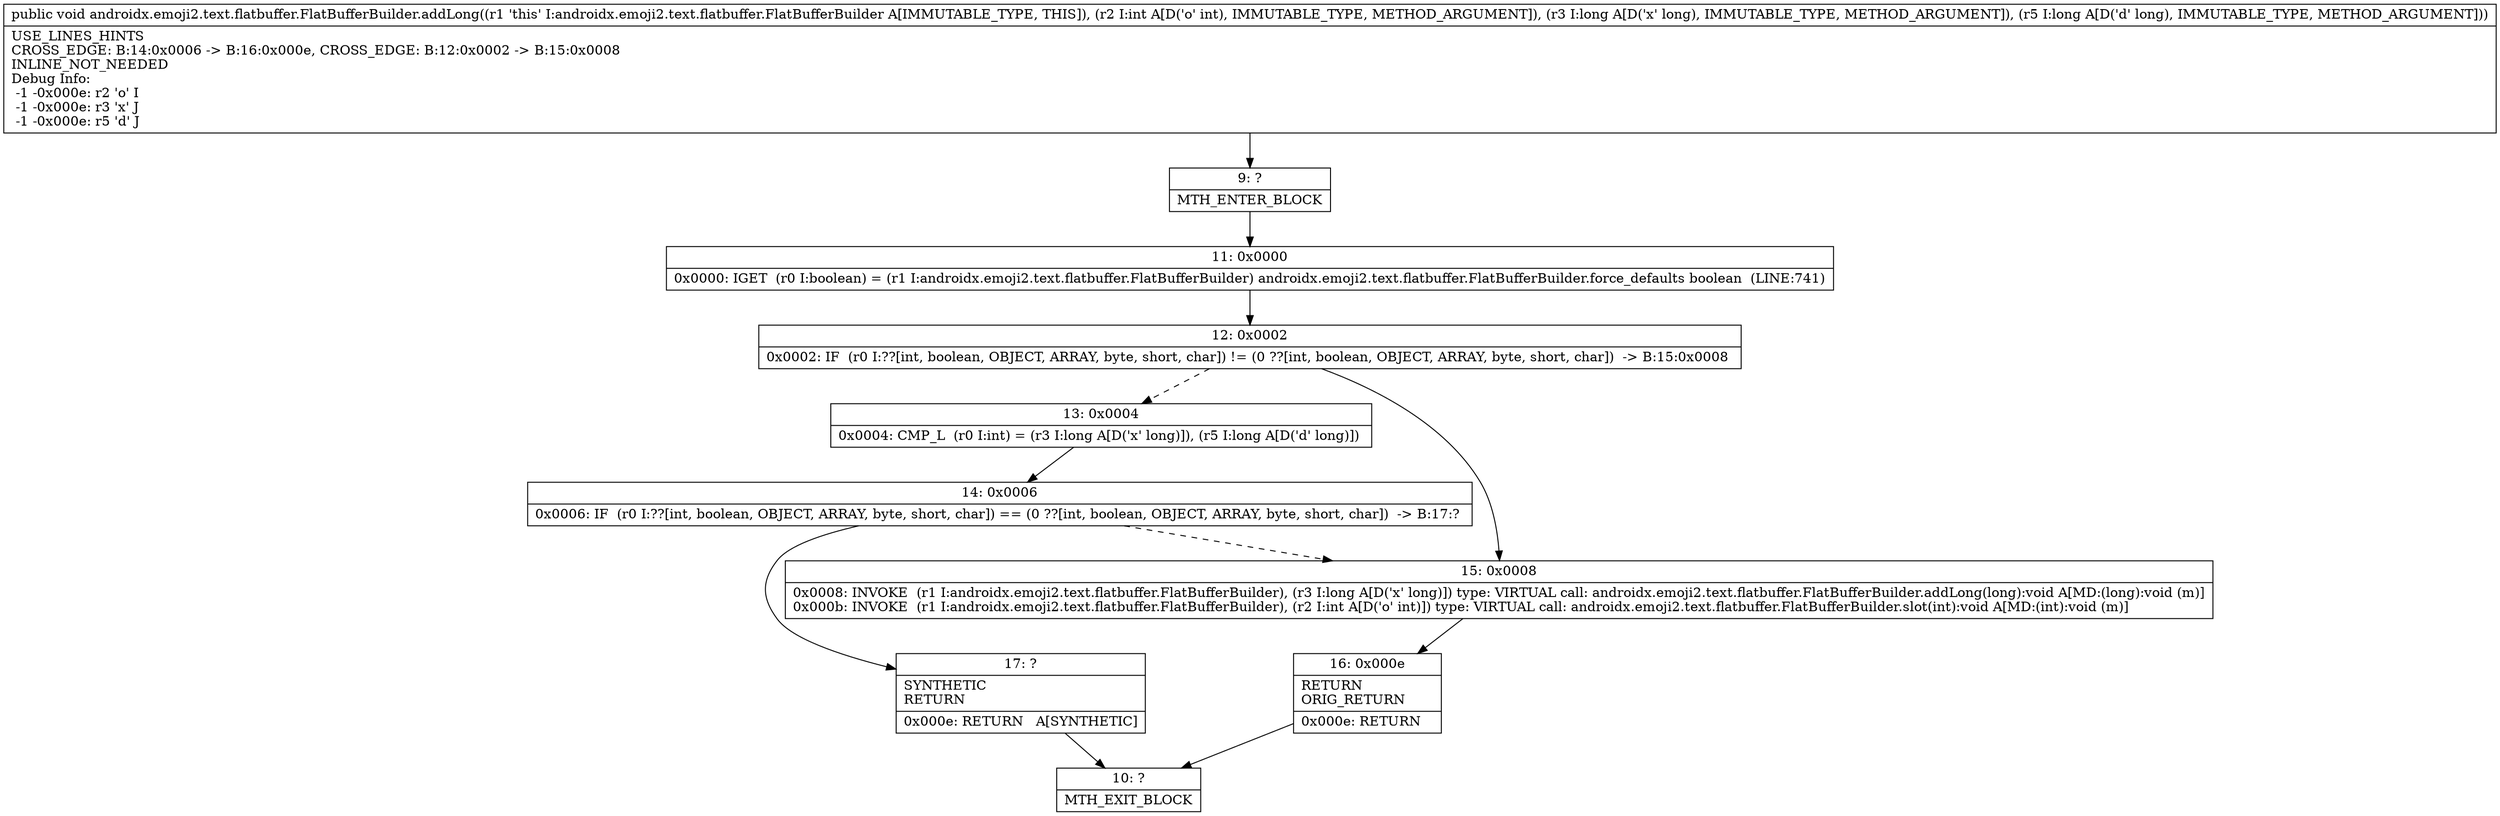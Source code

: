 digraph "CFG forandroidx.emoji2.text.flatbuffer.FlatBufferBuilder.addLong(IJJ)V" {
Node_9 [shape=record,label="{9\:\ ?|MTH_ENTER_BLOCK\l}"];
Node_11 [shape=record,label="{11\:\ 0x0000|0x0000: IGET  (r0 I:boolean) = (r1 I:androidx.emoji2.text.flatbuffer.FlatBufferBuilder) androidx.emoji2.text.flatbuffer.FlatBufferBuilder.force_defaults boolean  (LINE:741)\l}"];
Node_12 [shape=record,label="{12\:\ 0x0002|0x0002: IF  (r0 I:??[int, boolean, OBJECT, ARRAY, byte, short, char]) != (0 ??[int, boolean, OBJECT, ARRAY, byte, short, char])  \-\> B:15:0x0008 \l}"];
Node_13 [shape=record,label="{13\:\ 0x0004|0x0004: CMP_L  (r0 I:int) = (r3 I:long A[D('x' long)]), (r5 I:long A[D('d' long)]) \l}"];
Node_14 [shape=record,label="{14\:\ 0x0006|0x0006: IF  (r0 I:??[int, boolean, OBJECT, ARRAY, byte, short, char]) == (0 ??[int, boolean, OBJECT, ARRAY, byte, short, char])  \-\> B:17:? \l}"];
Node_17 [shape=record,label="{17\:\ ?|SYNTHETIC\lRETURN\l|0x000e: RETURN   A[SYNTHETIC]\l}"];
Node_10 [shape=record,label="{10\:\ ?|MTH_EXIT_BLOCK\l}"];
Node_15 [shape=record,label="{15\:\ 0x0008|0x0008: INVOKE  (r1 I:androidx.emoji2.text.flatbuffer.FlatBufferBuilder), (r3 I:long A[D('x' long)]) type: VIRTUAL call: androidx.emoji2.text.flatbuffer.FlatBufferBuilder.addLong(long):void A[MD:(long):void (m)]\l0x000b: INVOKE  (r1 I:androidx.emoji2.text.flatbuffer.FlatBufferBuilder), (r2 I:int A[D('o' int)]) type: VIRTUAL call: androidx.emoji2.text.flatbuffer.FlatBufferBuilder.slot(int):void A[MD:(int):void (m)]\l}"];
Node_16 [shape=record,label="{16\:\ 0x000e|RETURN\lORIG_RETURN\l|0x000e: RETURN   \l}"];
MethodNode[shape=record,label="{public void androidx.emoji2.text.flatbuffer.FlatBufferBuilder.addLong((r1 'this' I:androidx.emoji2.text.flatbuffer.FlatBufferBuilder A[IMMUTABLE_TYPE, THIS]), (r2 I:int A[D('o' int), IMMUTABLE_TYPE, METHOD_ARGUMENT]), (r3 I:long A[D('x' long), IMMUTABLE_TYPE, METHOD_ARGUMENT]), (r5 I:long A[D('d' long), IMMUTABLE_TYPE, METHOD_ARGUMENT]))  | USE_LINES_HINTS\lCROSS_EDGE: B:14:0x0006 \-\> B:16:0x000e, CROSS_EDGE: B:12:0x0002 \-\> B:15:0x0008\lINLINE_NOT_NEEDED\lDebug Info:\l  \-1 \-0x000e: r2 'o' I\l  \-1 \-0x000e: r3 'x' J\l  \-1 \-0x000e: r5 'd' J\l}"];
MethodNode -> Node_9;Node_9 -> Node_11;
Node_11 -> Node_12;
Node_12 -> Node_13[style=dashed];
Node_12 -> Node_15;
Node_13 -> Node_14;
Node_14 -> Node_15[style=dashed];
Node_14 -> Node_17;
Node_17 -> Node_10;
Node_15 -> Node_16;
Node_16 -> Node_10;
}

